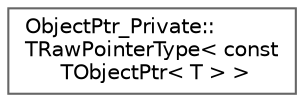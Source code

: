 digraph "Graphical Class Hierarchy"
{
 // INTERACTIVE_SVG=YES
 // LATEX_PDF_SIZE
  bgcolor="transparent";
  edge [fontname=Helvetica,fontsize=10,labelfontname=Helvetica,labelfontsize=10];
  node [fontname=Helvetica,fontsize=10,shape=box,height=0.2,width=0.4];
  rankdir="LR";
  Node0 [id="Node000000",label="ObjectPtr_Private::\lTRawPointerType\< const\l TObjectPtr\< T \> \>",height=0.2,width=0.4,color="grey40", fillcolor="white", style="filled",URL="$d8/d6b/structObjectPtr__Private_1_1TRawPointerType_3_01const_01TObjectPtr_3_01T_01_4_01_4.html",tooltip=" "];
}
